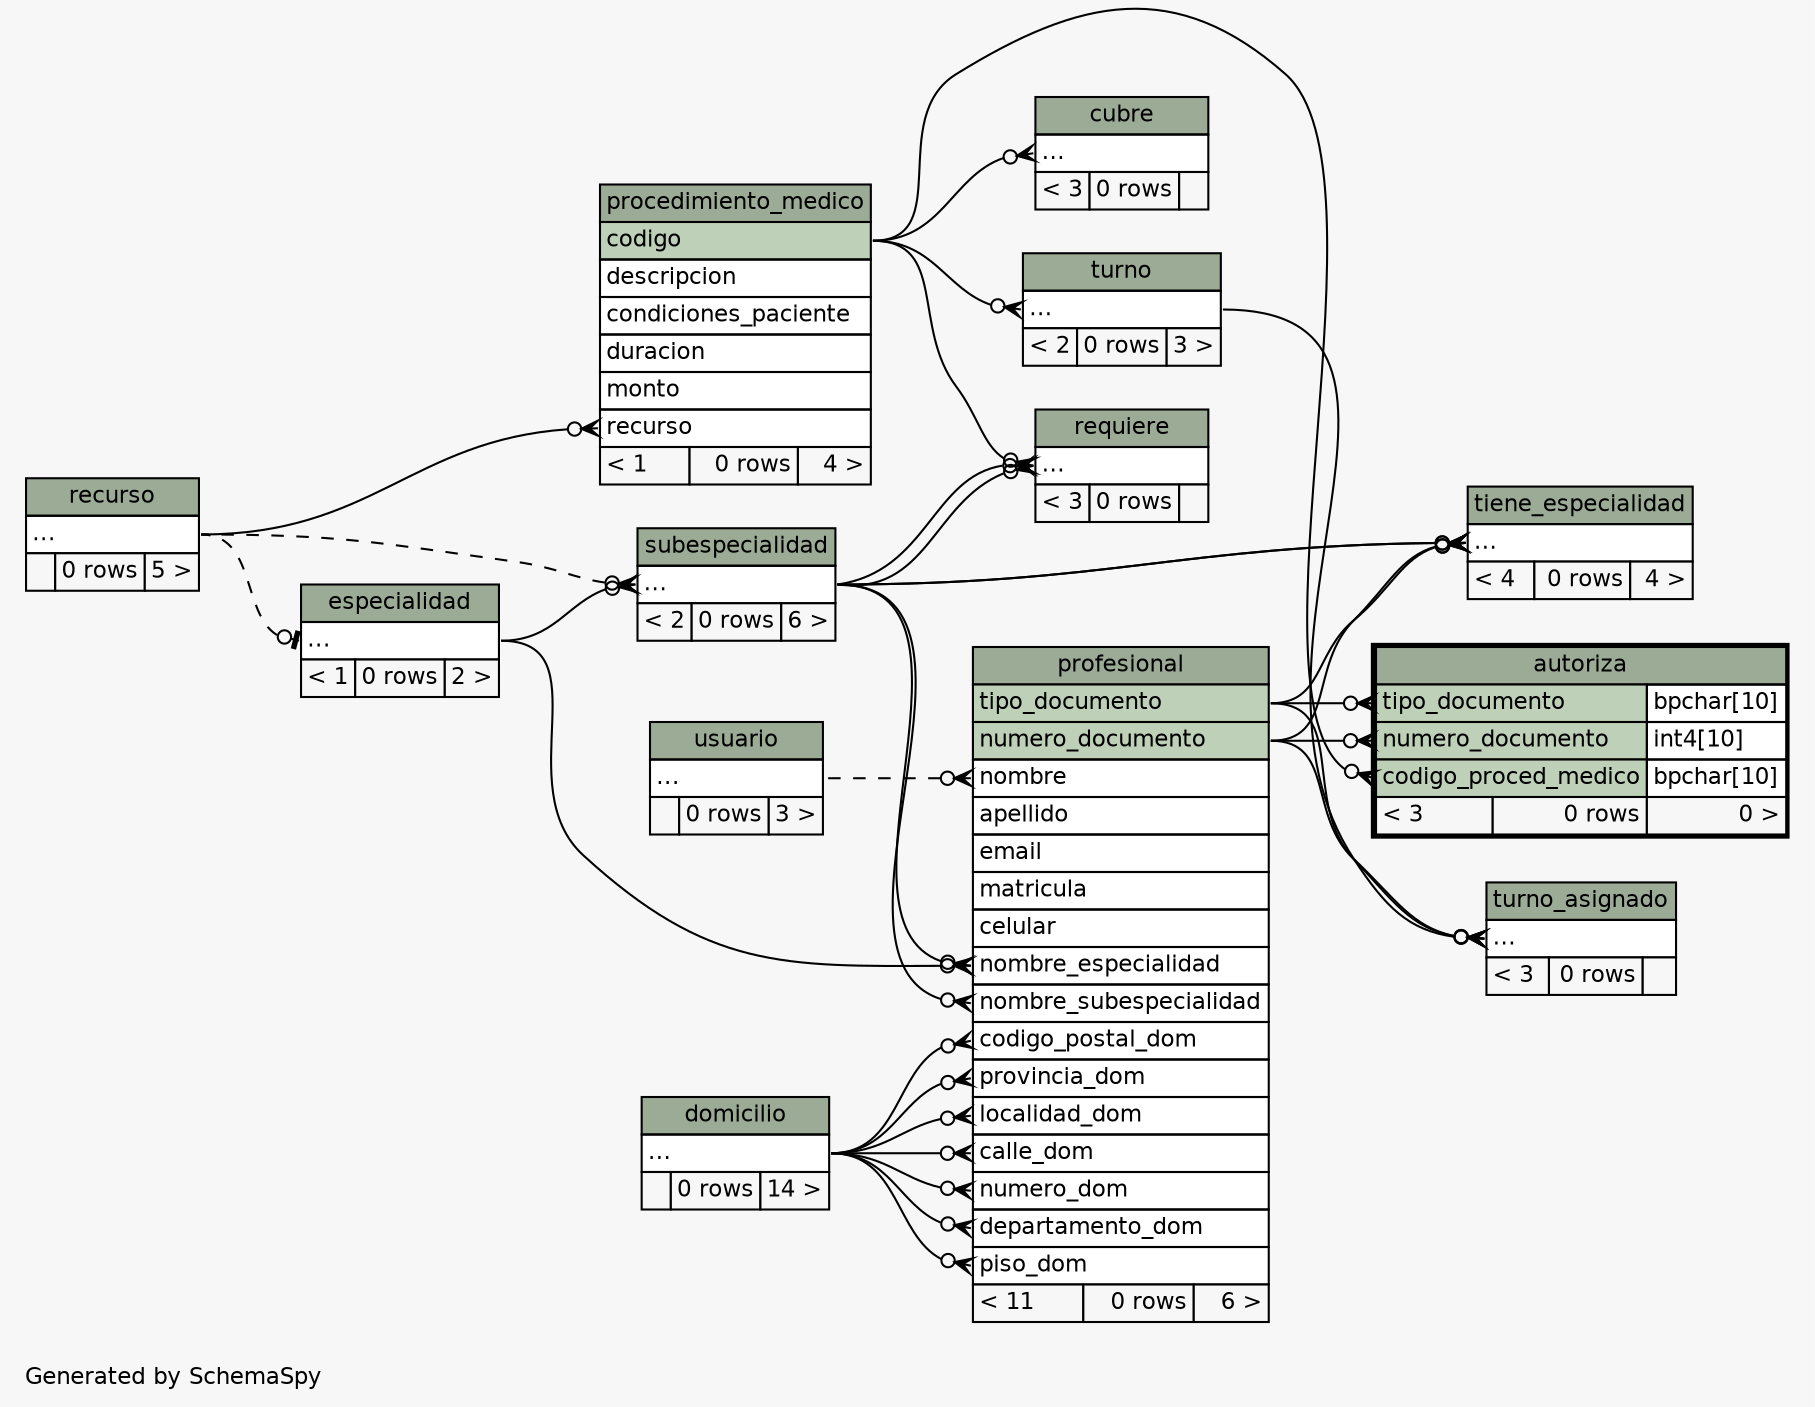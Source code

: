 // dot 2.26.3 on Linux 3.8.0-35-generic
// SchemaSpy rev 590
digraph "impliedTwoDegreesRelationshipsDiagram" {
  graph [
    rankdir="RL"
    bgcolor="#f7f7f7"
    label="\nGenerated by SchemaSpy"
    labeljust="l"
    nodesep="0.18"
    ranksep="0.46"
    fontname="Helvetica"
    fontsize="11"
  ];
  node [
    fontname="Helvetica"
    fontsize="11"
    shape="plaintext"
  ];
  edge [
    arrowsize="0.8"
  ];
  "autoriza":"codigo_proced_medico":w -> "procedimiento_medico":"codigo":e [arrowhead=none dir=back arrowtail=crowodot];
  "autoriza":"numero_documento":w -> "profesional":"numero_documento":e [arrowhead=none dir=back arrowtail=crowodot];
  "autoriza":"tipo_documento":w -> "profesional":"tipo_documento":e [arrowhead=none dir=back arrowtail=crowodot];
  "cubre":"elipses":w -> "procedimiento_medico":"codigo":e [arrowhead=none dir=back arrowtail=crowodot];
  "especialidad":"elipses":w -> "recurso":"elipses":e [arrowhead=none dir=back arrowtail=teeodot style=dashed];
  "procedimiento_medico":"recurso":w -> "recurso":"elipses":e [arrowhead=none dir=back arrowtail=crowodot];
  "profesional":"calle_dom":w -> "domicilio":"elipses":e [arrowhead=none dir=back arrowtail=crowodot];
  "profesional":"codigo_postal_dom":w -> "domicilio":"elipses":e [arrowhead=none dir=back arrowtail=crowodot];
  "profesional":"departamento_dom":w -> "domicilio":"elipses":e [arrowhead=none dir=back arrowtail=crowodot];
  "profesional":"localidad_dom":w -> "domicilio":"elipses":e [arrowhead=none dir=back arrowtail=crowodot];
  "profesional":"nombre":w -> "usuario":"elipses":e [arrowhead=none dir=back arrowtail=crowodot style=dashed];
  "profesional":"nombre_especialidad":w -> "especialidad":"elipses":e [arrowhead=none dir=back arrowtail=crowodot];
  "profesional":"nombre_especialidad":w -> "subespecialidad":"elipses":e [arrowhead=none dir=back arrowtail=crowodot];
  "profesional":"nombre_subespecialidad":w -> "subespecialidad":"elipses":e [arrowhead=none dir=back arrowtail=crowodot];
  "profesional":"numero_dom":w -> "domicilio":"elipses":e [arrowhead=none dir=back arrowtail=crowodot];
  "profesional":"piso_dom":w -> "domicilio":"elipses":e [arrowhead=none dir=back arrowtail=crowodot];
  "profesional":"provincia_dom":w -> "domicilio":"elipses":e [arrowhead=none dir=back arrowtail=crowodot];
  "requiere":"elipses":w -> "procedimiento_medico":"codigo":e [arrowhead=none dir=back arrowtail=crowodot];
  "requiere":"elipses":w -> "subespecialidad":"elipses":e [arrowhead=none dir=back arrowtail=crowodot];
  "requiere":"elipses":w -> "subespecialidad":"elipses":e [arrowhead=none dir=back arrowtail=crowodot];
  "subespecialidad":"elipses":w -> "recurso":"elipses":e [arrowhead=none dir=back arrowtail=crowodot style=dashed];
  "subespecialidad":"elipses":w -> "especialidad":"elipses":e [arrowhead=none dir=back arrowtail=crowodot];
  "tiene_especialidad":"elipses":w -> "subespecialidad":"elipses":e [arrowhead=none dir=back arrowtail=crowodot];
  "tiene_especialidad":"elipses":w -> "subespecialidad":"elipses":e [arrowhead=none dir=back arrowtail=crowodot];
  "tiene_especialidad":"elipses":w -> "profesional":"numero_documento":e [arrowhead=none dir=back arrowtail=crowodot];
  "tiene_especialidad":"elipses":w -> "profesional":"tipo_documento":e [arrowhead=none dir=back arrowtail=crowodot];
  "turno":"elipses":w -> "procedimiento_medico":"codigo":e [arrowhead=none dir=back arrowtail=crowodot];
  "turno_asignado":"elipses":w -> "turno":"elipses":e [arrowhead=none dir=back arrowtail=crowodot];
  "turno_asignado":"elipses":w -> "profesional":"numero_documento":e [arrowhead=none dir=back arrowtail=crowodot];
  "turno_asignado":"elipses":w -> "profesional":"tipo_documento":e [arrowhead=none dir=back arrowtail=crowodot];
  "autoriza" [
    label=<
    <TABLE BORDER="2" CELLBORDER="1" CELLSPACING="0" BGCOLOR="#ffffff">
      <TR><TD COLSPAN="3" BGCOLOR="#9bab96" ALIGN="CENTER">autoriza</TD></TR>
      <TR><TD PORT="tipo_documento" COLSPAN="2" BGCOLOR="#bed1b8" ALIGN="LEFT">tipo_documento</TD><TD PORT="tipo_documento.type" ALIGN="LEFT">bpchar[10]</TD></TR>
      <TR><TD PORT="numero_documento" COLSPAN="2" BGCOLOR="#bed1b8" ALIGN="LEFT">numero_documento</TD><TD PORT="numero_documento.type" ALIGN="LEFT">int4[10]</TD></TR>
      <TR><TD PORT="codigo_proced_medico" COLSPAN="2" BGCOLOR="#bed1b8" ALIGN="LEFT">codigo_proced_medico</TD><TD PORT="codigo_proced_medico.type" ALIGN="LEFT">bpchar[10]</TD></TR>
      <TR><TD ALIGN="LEFT" BGCOLOR="#f7f7f7">&lt; 3</TD><TD ALIGN="RIGHT" BGCOLOR="#f7f7f7">0 rows</TD><TD ALIGN="RIGHT" BGCOLOR="#f7f7f7">0 &gt;</TD></TR>
    </TABLE>>
    URL="autoriza.html"
    tooltip="autoriza"
  ];
  "cubre" [
    label=<
    <TABLE BORDER="0" CELLBORDER="1" CELLSPACING="0" BGCOLOR="#ffffff">
      <TR><TD COLSPAN="3" BGCOLOR="#9bab96" ALIGN="CENTER">cubre</TD></TR>
      <TR><TD PORT="elipses" COLSPAN="3" ALIGN="LEFT">...</TD></TR>
      <TR><TD ALIGN="LEFT" BGCOLOR="#f7f7f7">&lt; 3</TD><TD ALIGN="RIGHT" BGCOLOR="#f7f7f7">0 rows</TD><TD ALIGN="RIGHT" BGCOLOR="#f7f7f7">  </TD></TR>
    </TABLE>>
    URL="cubre.html"
    tooltip="cubre"
  ];
  "domicilio" [
    label=<
    <TABLE BORDER="0" CELLBORDER="1" CELLSPACING="0" BGCOLOR="#ffffff">
      <TR><TD COLSPAN="3" BGCOLOR="#9bab96" ALIGN="CENTER">domicilio</TD></TR>
      <TR><TD PORT="elipses" COLSPAN="3" ALIGN="LEFT">...</TD></TR>
      <TR><TD ALIGN="LEFT" BGCOLOR="#f7f7f7">  </TD><TD ALIGN="RIGHT" BGCOLOR="#f7f7f7">0 rows</TD><TD ALIGN="RIGHT" BGCOLOR="#f7f7f7">14 &gt;</TD></TR>
    </TABLE>>
    URL="domicilio.html"
    tooltip="domicilio"
  ];
  "especialidad" [
    label=<
    <TABLE BORDER="0" CELLBORDER="1" CELLSPACING="0" BGCOLOR="#ffffff">
      <TR><TD COLSPAN="3" BGCOLOR="#9bab96" ALIGN="CENTER">especialidad</TD></TR>
      <TR><TD PORT="elipses" COLSPAN="3" ALIGN="LEFT">...</TD></TR>
      <TR><TD ALIGN="LEFT" BGCOLOR="#f7f7f7">&lt; 1</TD><TD ALIGN="RIGHT" BGCOLOR="#f7f7f7">0 rows</TD><TD ALIGN="RIGHT" BGCOLOR="#f7f7f7">2 &gt;</TD></TR>
    </TABLE>>
    URL="especialidad.html"
    tooltip="especialidad"
  ];
  "procedimiento_medico" [
    label=<
    <TABLE BORDER="0" CELLBORDER="1" CELLSPACING="0" BGCOLOR="#ffffff">
      <TR><TD COLSPAN="3" BGCOLOR="#9bab96" ALIGN="CENTER">procedimiento_medico</TD></TR>
      <TR><TD PORT="codigo" COLSPAN="3" BGCOLOR="#bed1b8" ALIGN="LEFT">codigo</TD></TR>
      <TR><TD PORT="descripcion" COLSPAN="3" ALIGN="LEFT">descripcion</TD></TR>
      <TR><TD PORT="condiciones_paciente" COLSPAN="3" ALIGN="LEFT">condiciones_paciente</TD></TR>
      <TR><TD PORT="duracion" COLSPAN="3" ALIGN="LEFT">duracion</TD></TR>
      <TR><TD PORT="monto" COLSPAN="3" ALIGN="LEFT">monto</TD></TR>
      <TR><TD PORT="recurso" COLSPAN="3" ALIGN="LEFT">recurso</TD></TR>
      <TR><TD ALIGN="LEFT" BGCOLOR="#f7f7f7">&lt; 1</TD><TD ALIGN="RIGHT" BGCOLOR="#f7f7f7">0 rows</TD><TD ALIGN="RIGHT" BGCOLOR="#f7f7f7">4 &gt;</TD></TR>
    </TABLE>>
    URL="procedimiento_medico.html"
    tooltip="procedimiento_medico"
  ];
  "profesional" [
    label=<
    <TABLE BORDER="0" CELLBORDER="1" CELLSPACING="0" BGCOLOR="#ffffff">
      <TR><TD COLSPAN="3" BGCOLOR="#9bab96" ALIGN="CENTER">profesional</TD></TR>
      <TR><TD PORT="tipo_documento" COLSPAN="3" BGCOLOR="#bed1b8" ALIGN="LEFT">tipo_documento</TD></TR>
      <TR><TD PORT="numero_documento" COLSPAN="3" BGCOLOR="#bed1b8" ALIGN="LEFT">numero_documento</TD></TR>
      <TR><TD PORT="nombre" COLSPAN="3" ALIGN="LEFT">nombre</TD></TR>
      <TR><TD PORT="apellido" COLSPAN="3" ALIGN="LEFT">apellido</TD></TR>
      <TR><TD PORT="email" COLSPAN="3" ALIGN="LEFT">email</TD></TR>
      <TR><TD PORT="matricula" COLSPAN="3" ALIGN="LEFT">matricula</TD></TR>
      <TR><TD PORT="celular" COLSPAN="3" ALIGN="LEFT">celular</TD></TR>
      <TR><TD PORT="nombre_especialidad" COLSPAN="3" ALIGN="LEFT">nombre_especialidad</TD></TR>
      <TR><TD PORT="nombre_subespecialidad" COLSPAN="3" ALIGN="LEFT">nombre_subespecialidad</TD></TR>
      <TR><TD PORT="codigo_postal_dom" COLSPAN="3" ALIGN="LEFT">codigo_postal_dom</TD></TR>
      <TR><TD PORT="provincia_dom" COLSPAN="3" ALIGN="LEFT">provincia_dom</TD></TR>
      <TR><TD PORT="localidad_dom" COLSPAN="3" ALIGN="LEFT">localidad_dom</TD></TR>
      <TR><TD PORT="calle_dom" COLSPAN="3" ALIGN="LEFT">calle_dom</TD></TR>
      <TR><TD PORT="numero_dom" COLSPAN="3" ALIGN="LEFT">numero_dom</TD></TR>
      <TR><TD PORT="departamento_dom" COLSPAN="3" ALIGN="LEFT">departamento_dom</TD></TR>
      <TR><TD PORT="piso_dom" COLSPAN="3" ALIGN="LEFT">piso_dom</TD></TR>
      <TR><TD ALIGN="LEFT" BGCOLOR="#f7f7f7">&lt; 11</TD><TD ALIGN="RIGHT" BGCOLOR="#f7f7f7">0 rows</TD><TD ALIGN="RIGHT" BGCOLOR="#f7f7f7">6 &gt;</TD></TR>
    </TABLE>>
    URL="profesional.html"
    tooltip="profesional"
  ];
  "recurso" [
    label=<
    <TABLE BORDER="0" CELLBORDER="1" CELLSPACING="0" BGCOLOR="#ffffff">
      <TR><TD COLSPAN="3" BGCOLOR="#9bab96" ALIGN="CENTER">recurso</TD></TR>
      <TR><TD PORT="elipses" COLSPAN="3" ALIGN="LEFT">...</TD></TR>
      <TR><TD ALIGN="LEFT" BGCOLOR="#f7f7f7">  </TD><TD ALIGN="RIGHT" BGCOLOR="#f7f7f7">0 rows</TD><TD ALIGN="RIGHT" BGCOLOR="#f7f7f7">5 &gt;</TD></TR>
    </TABLE>>
    URL="recurso.html"
    tooltip="recurso"
  ];
  "requiere" [
    label=<
    <TABLE BORDER="0" CELLBORDER="1" CELLSPACING="0" BGCOLOR="#ffffff">
      <TR><TD COLSPAN="3" BGCOLOR="#9bab96" ALIGN="CENTER">requiere</TD></TR>
      <TR><TD PORT="elipses" COLSPAN="3" ALIGN="LEFT">...</TD></TR>
      <TR><TD ALIGN="LEFT" BGCOLOR="#f7f7f7">&lt; 3</TD><TD ALIGN="RIGHT" BGCOLOR="#f7f7f7">0 rows</TD><TD ALIGN="RIGHT" BGCOLOR="#f7f7f7">  </TD></TR>
    </TABLE>>
    URL="requiere.html"
    tooltip="requiere"
  ];
  "subespecialidad" [
    label=<
    <TABLE BORDER="0" CELLBORDER="1" CELLSPACING="0" BGCOLOR="#ffffff">
      <TR><TD COLSPAN="3" BGCOLOR="#9bab96" ALIGN="CENTER">subespecialidad</TD></TR>
      <TR><TD PORT="elipses" COLSPAN="3" ALIGN="LEFT">...</TD></TR>
      <TR><TD ALIGN="LEFT" BGCOLOR="#f7f7f7">&lt; 2</TD><TD ALIGN="RIGHT" BGCOLOR="#f7f7f7">0 rows</TD><TD ALIGN="RIGHT" BGCOLOR="#f7f7f7">6 &gt;</TD></TR>
    </TABLE>>
    URL="subespecialidad.html"
    tooltip="subespecialidad"
  ];
  "tiene_especialidad" [
    label=<
    <TABLE BORDER="0" CELLBORDER="1" CELLSPACING="0" BGCOLOR="#ffffff">
      <TR><TD COLSPAN="3" BGCOLOR="#9bab96" ALIGN="CENTER">tiene_especialidad</TD></TR>
      <TR><TD PORT="elipses" COLSPAN="3" ALIGN="LEFT">...</TD></TR>
      <TR><TD ALIGN="LEFT" BGCOLOR="#f7f7f7">&lt; 4</TD><TD ALIGN="RIGHT" BGCOLOR="#f7f7f7">0 rows</TD><TD ALIGN="RIGHT" BGCOLOR="#f7f7f7">4 &gt;</TD></TR>
    </TABLE>>
    URL="tiene_especialidad.html"
    tooltip="tiene_especialidad"
  ];
  "turno" [
    label=<
    <TABLE BORDER="0" CELLBORDER="1" CELLSPACING="0" BGCOLOR="#ffffff">
      <TR><TD COLSPAN="3" BGCOLOR="#9bab96" ALIGN="CENTER">turno</TD></TR>
      <TR><TD PORT="elipses" COLSPAN="3" ALIGN="LEFT">...</TD></TR>
      <TR><TD ALIGN="LEFT" BGCOLOR="#f7f7f7">&lt; 2</TD><TD ALIGN="RIGHT" BGCOLOR="#f7f7f7">0 rows</TD><TD ALIGN="RIGHT" BGCOLOR="#f7f7f7">3 &gt;</TD></TR>
    </TABLE>>
    URL="turno.html"
    tooltip="turno"
  ];
  "turno_asignado" [
    label=<
    <TABLE BORDER="0" CELLBORDER="1" CELLSPACING="0" BGCOLOR="#ffffff">
      <TR><TD COLSPAN="3" BGCOLOR="#9bab96" ALIGN="CENTER">turno_asignado</TD></TR>
      <TR><TD PORT="elipses" COLSPAN="3" ALIGN="LEFT">...</TD></TR>
      <TR><TD ALIGN="LEFT" BGCOLOR="#f7f7f7">&lt; 3</TD><TD ALIGN="RIGHT" BGCOLOR="#f7f7f7">0 rows</TD><TD ALIGN="RIGHT" BGCOLOR="#f7f7f7">  </TD></TR>
    </TABLE>>
    URL="turno_asignado.html"
    tooltip="turno_asignado"
  ];
  "usuario" [
    label=<
    <TABLE BORDER="0" CELLBORDER="1" CELLSPACING="0" BGCOLOR="#ffffff">
      <TR><TD COLSPAN="3" BGCOLOR="#9bab96" ALIGN="CENTER">usuario</TD></TR>
      <TR><TD PORT="elipses" COLSPAN="3" ALIGN="LEFT">...</TD></TR>
      <TR><TD ALIGN="LEFT" BGCOLOR="#f7f7f7">  </TD><TD ALIGN="RIGHT" BGCOLOR="#f7f7f7">0 rows</TD><TD ALIGN="RIGHT" BGCOLOR="#f7f7f7">3 &gt;</TD></TR>
    </TABLE>>
    URL="usuario.html"
    tooltip="usuario"
  ];
}
